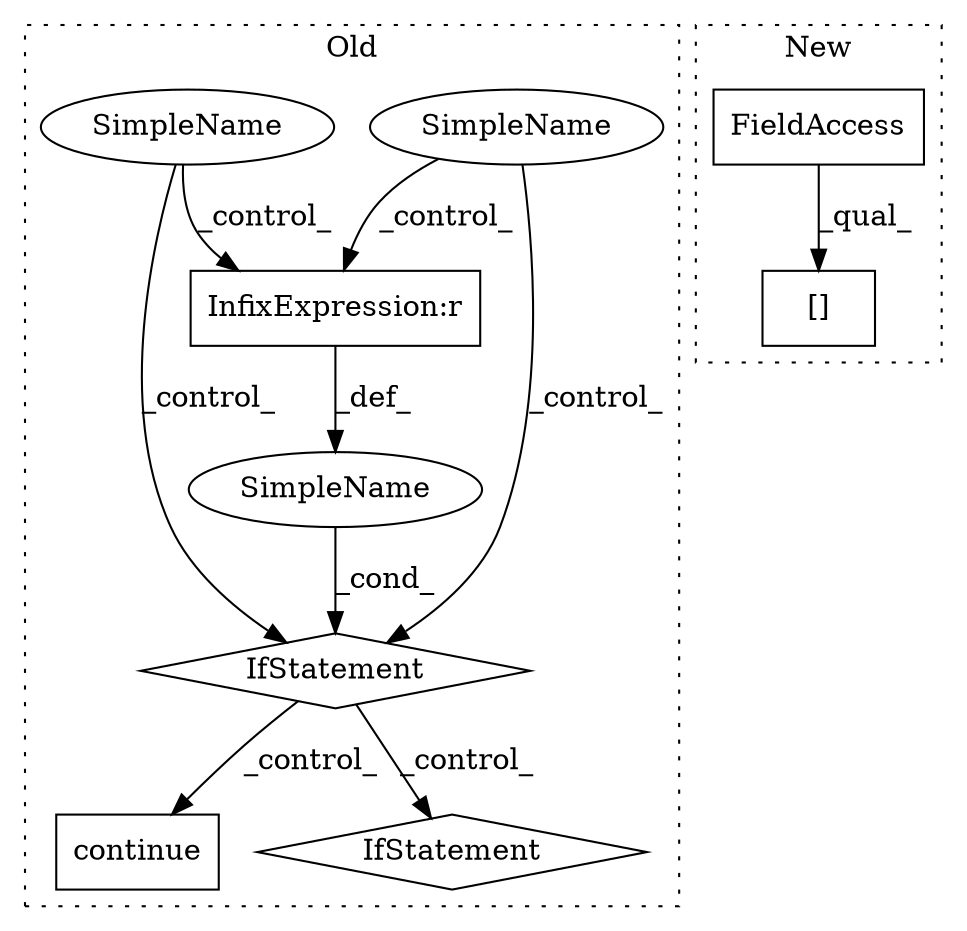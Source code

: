 digraph G {
subgraph cluster0 {
1 [label="continue" a="18" s="709" l="9" shape="box"];
3 [label="IfStatement" a="25" s="539,569" l="4,2" shape="diamond"];
4 [label="SimpleName" a="42" s="" l="" shape="ellipse"];
5 [label="InfixExpression:r" a="27" s="560" l="4" shape="box"];
6 [label="SimpleName" a="42" s="" l="" shape="ellipse"];
8 [label="IfStatement" a="25" s="774,818" l="10,3" shape="diamond"];
9 [label="SimpleName" a="42" s="" l="" shape="ellipse"];
label = "Old";
style="dotted";
}
subgraph cluster1 {
2 [label="[]" a="2" s="907,921" l="7,1" shape="box"];
7 [label="FieldAccess" a="22" s="907" l="6" shape="box"];
label = "New";
style="dotted";
}
3 -> 1 [label="_control_"];
3 -> 8 [label="_control_"];
4 -> 3 [label="_cond_"];
5 -> 4 [label="_def_"];
6 -> 3 [label="_control_"];
6 -> 5 [label="_control_"];
7 -> 2 [label="_qual_"];
9 -> 5 [label="_control_"];
9 -> 3 [label="_control_"];
}